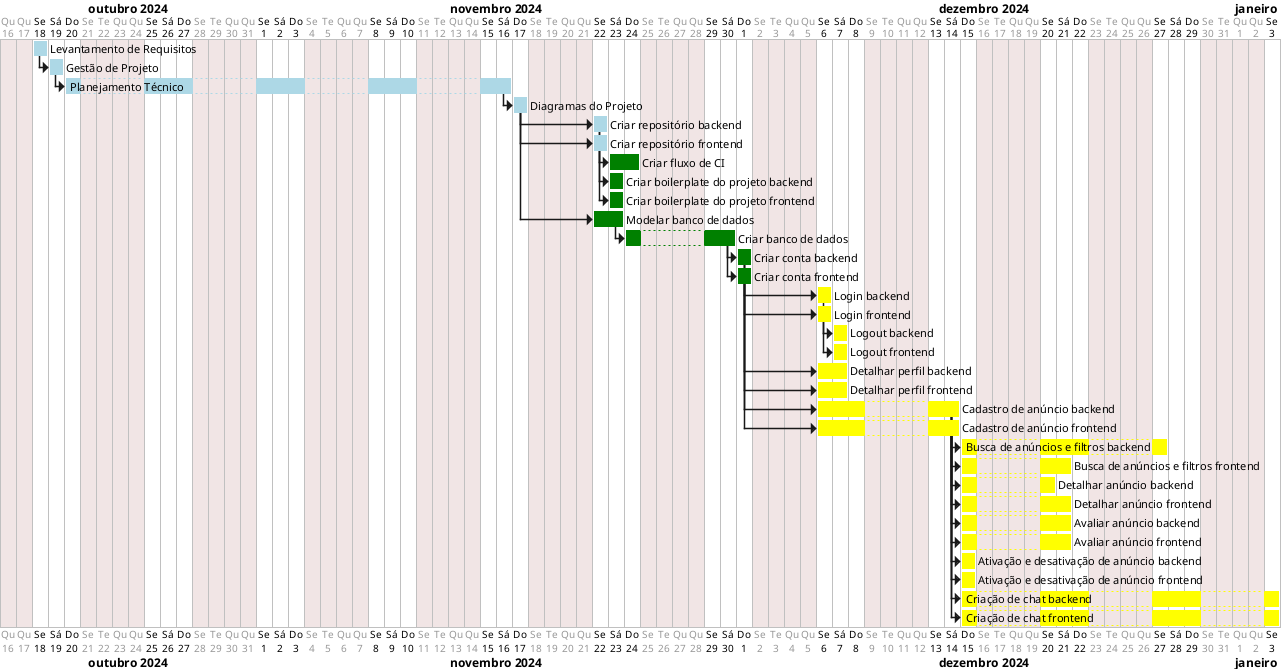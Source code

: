 @startgantt

language pt

monday are closed
tuesday are closed
wednesday are closed
thursday are closed

Project starts on 2024-10-16

[Levantamento de Requisitos] lasts 1 day and is colored in LightBlue
[Gestão de Projeto] lasts 1 day and starts at [Levantamento de Requisitos]'s end  and is colored in LightBlue
[Planejamento Técnico] lasts 12 days and starts at [Gestão de Projeto]'s end  and is colored in LightBlue
[Diagramas do Projeto] lasts 1 day and starts at [Planejamento Técnico]'s end  and is colored in LightBlue
[Criar repositório backend] lasts 1 day and starts at [Diagramas do Projeto]'s end  and is colored in LightBlue
[Criar repositório frontend] lasts 1 day and starts at [Diagramas do Projeto]'s end  and is colored in LightBlue
[Criar fluxo de CI] lasts 2 days and starts at [Criar repositório backend]'s end  and is colored in Green
[Criar boilerplate do projeto backend] lasts 1 day and starts at [Criar repositório backend]'s end  and is colored in Green
[Criar boilerplate do projeto frontend] lasts 1 day and starts at [Criar repositório frontend]'s end  and is colored in Green
[Modelar banco de dados] lasts 2 days and starts at [Diagramas do Projeto]'s end  and is colored in Green
[Criar banco de dados] lasts 3 days and starts at [Modelar banco de dados]'s end  and is colored in Green
[Criar conta backend] lasts 1 day and starts at [Criar banco de dados]'s end  and is colored in Green
[Criar conta frontend] lasts 1 day and starts at [Criar banco de dados]'s end  and is colored in Green
[Login backend] lasts 1 day and starts at [Criar conta backend]'s end  and is colored in Yellow
[Login frontend] lasts 1 day and starts at [Criar conta frontend]'s end  and is colored in Yellow
[Logout backend] lasts 1 day and starts at [Login backend]'s end  and is colored in Yellow
[Logout frontend] lasts 1 day and starts at [Login frontend]'s end  and is colored in Yellow
[Detalhar perfil backend] lasts 2 days and starts at [Criar conta backend]'s end  and is colored in Yellow
[Detalhar perfil frontend] lasts 2 days and starts at [Criar conta frontend]'s end  and is colored in Yellow
[Cadastro de anúncio backend] lasts 5 days and starts at [Criar conta backend]'s end  and is colored in Yellow
[Cadastro de anúncio frontend] lasts 5 days and starts at [Criar conta frontend]'s end  and is colored in Yellow
[Busca de anúncios e filtros backend] lasts 5 days and starts at [Cadastro de anúncio backend]'s end  and is colored in Yellow
[Busca de anúncios e filtros frontend] lasts 3 days and starts at [Cadastro de anúncio frontend]'s end  and is colored in Yellow
[Detalhar anúncio backend] lasts 2 days and starts at [Cadastro de anúncio backend]'s end  and is colored in Yellow
[Detalhar anúncio frontend] lasts 3 days and starts at [Cadastro de anúncio frontend]'s end  and is colored in Yellow
[Avaliar anúncio backend] lasts 3 days and starts at [Cadastro de anúncio backend]'s end  and is colored in Yellow
[Avaliar anúncio frontend] lasts 3 days and starts at [Cadastro de anúncio frontend]'s end  and is colored in Yellow
[Ativação e desativação de anúncio backend] lasts 1 day and starts at [Cadastro de anúncio backend]'s end  and is colored in Yellow
[Ativação e desativação de anúncio frontend] lasts 1 day and starts at [Cadastro de anúncio frontend]'s end  and is colored in Yellow
[Criação de chat backend] lasts 8 days and starts at [Cadastro de anúncio backend]'s end  and is colored in Yellow
[Criação de chat frontend] lasts 8 days and starts at [Cadastro de anúncio frontend]'s end  and is colored in Yellow

@endgantt